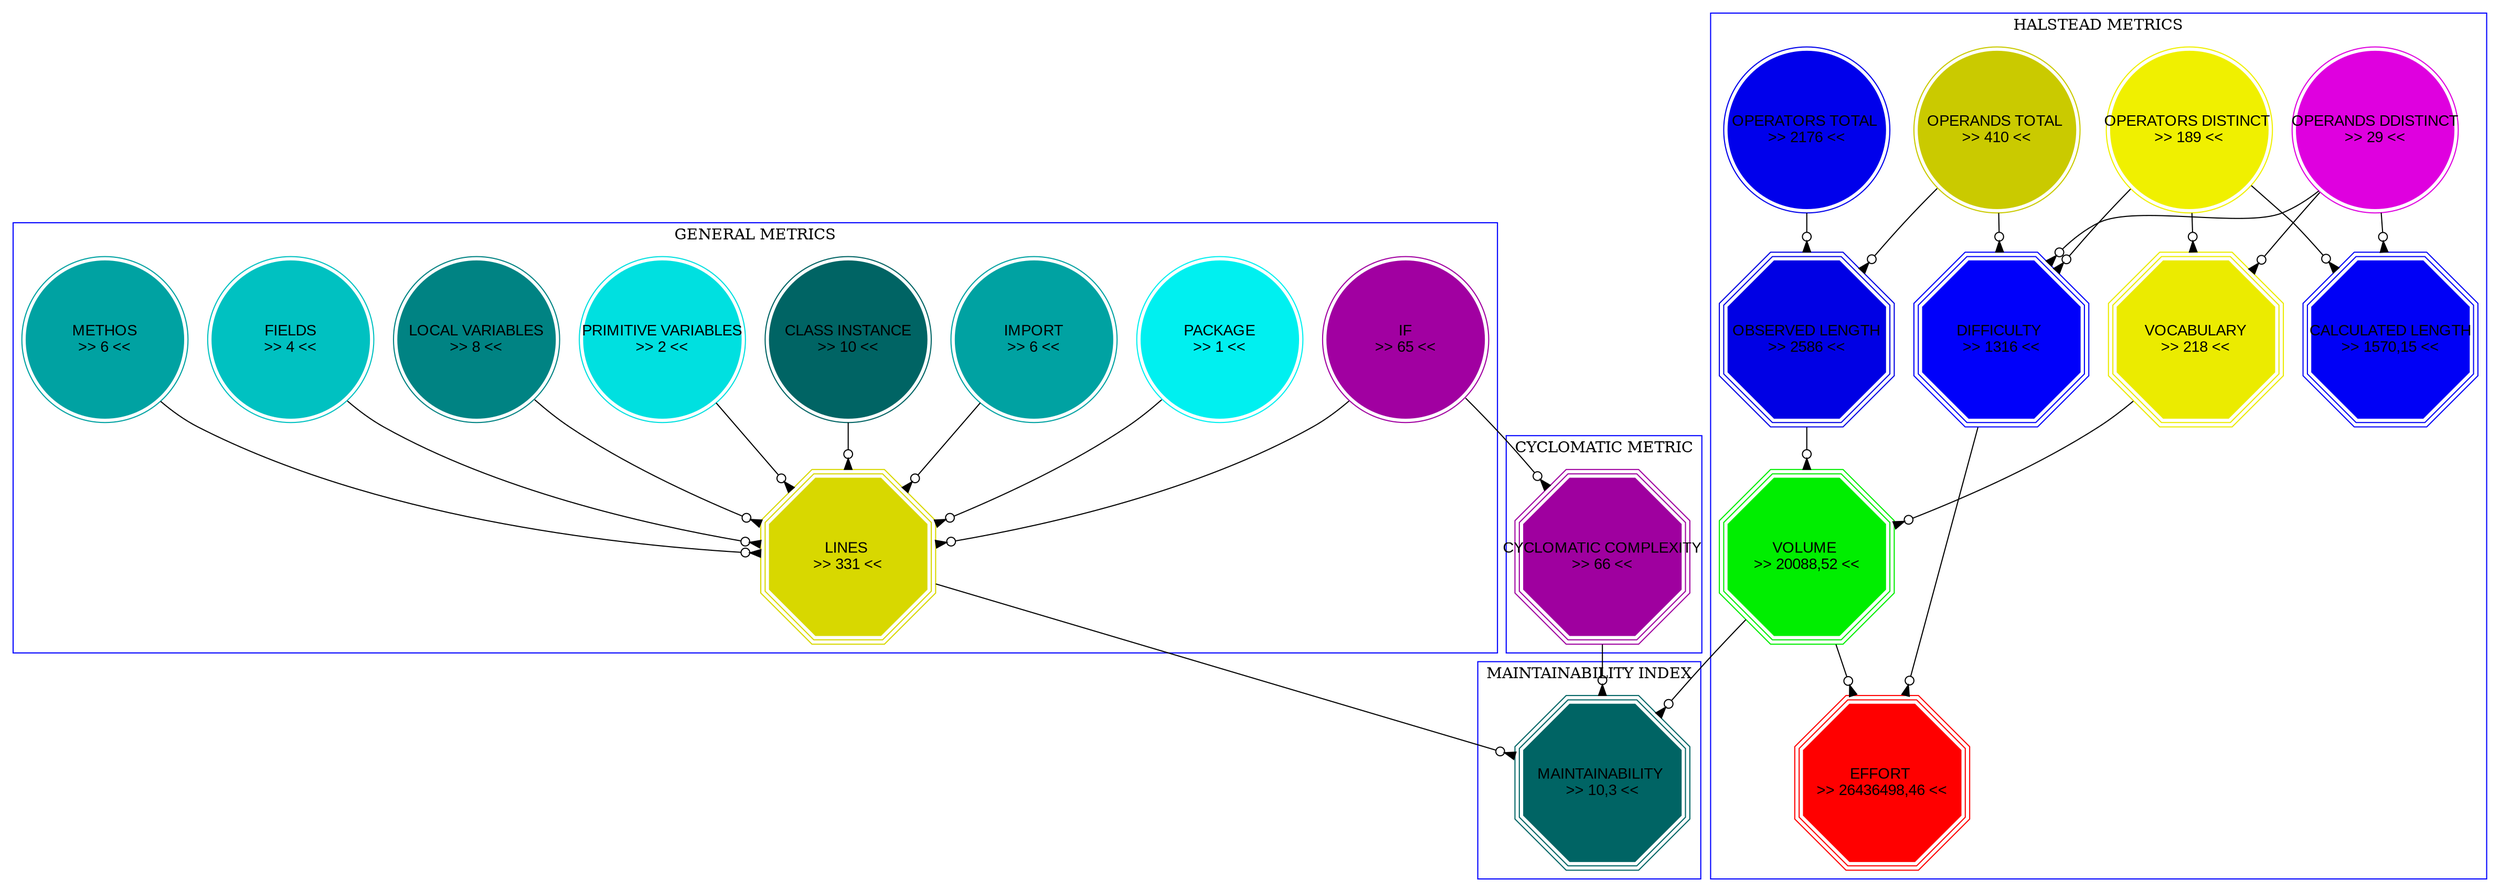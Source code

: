 digraph G {
	edge[ arrowhead= invodot]
	 node [fontcolor=black, fontname=arial, fixedsize=true, regular=true, height=2, style=filled]

	subgraph cluster0{
	label = "GENERAL METRICS";
	color = "blue";
	 Primitive_Variables [shape = circle,  peripheries=2, color="#00e0e0", label = "PRIMITIVE VARIABLES
>> 2 <<"];
	 Local_Variables [shape = circle,  peripheries=2, color="#008383", label = "LOCAL VARIABLES
>> 8 <<"];
	 Fields [shape = circle,  peripheries=2, color="#00c1c1", label = "FIELDS
>> 4 <<" ];
	 Methods [shape = circle,  peripheries=2, color="#00a2a2", label = "METHOS
>> 6 <<"];
	 Package [shape = circle,  peripheries=2, color="#00f0f0", label = "PACKAGE
>> 1 <<"];
	 Import [shape = circle,  peripheries=2, color="#00a2a2", label = "IMPORT
>> 6 <<"];
	 Class_Instance [shape = circle,  peripheries=2, color="#006464", label = "CLASS INSTANCE
>> 10 <<"];
	 If [shape = circle,  peripheries=2, color="#a100a1", label = "IF
>> 65 <<"];
	 Lines [shape = octagon,  peripheries=3, color="#d8d800", label = "LINES 
>> 331 <<"];

	 Methods -> Lines;
	 Package -> Lines;
	 Import -> Lines;
	 Local_Variables -> Lines;
	 Fields -> Lines;
	 Class_Instance -> Lines;
	 Primitive_Variables -> Lines;
	 If -> Lines
	}

	subgraph cluster1{
	label = "HALSTEAD METRICS";
	color = "blue";
	 Operators_Total [shape = circle,  peripheries=2, color="#0000eb", label = "OPERATORS TOTAL 
>> 2176 <<"];
	 Operands_Total [shape = circle,  peripheries=2, color="#caca00", label = "OPERANDS TOTAL 
>> 410 <<"];
	 Operators_Distinct [shape = circle,  peripheries=2, color="#f0f000", label = "OPERATORS DISTINCT 
>> 189 <<"];
	 Operands_Distinct [shape = circle,  peripheries=2, color="#df00df", label = "OPERANDS DDISTINCT
>> 29 <<"];
	 Calculated_Length [shape = octagon,  peripheries=3, color="#0000f6", label = "CALCULATED LENGTH
>> 1570,15 <<"];
	 Vocabulary [shape = octagon,  peripheries=3, color="#ebeb00", label = "VOCABULARY
>> 218 <<"];
	 Observed_Length [shape = octagon,  peripheries=3, color="#0000e4", label = "OBSERVED LENGTH
>> 2586 <<"];
	 Difficulty [shape = octagon,  peripheries=3, color="#0000fa", label = "DIFFICULTY 
>> 1316 <<"];
	 Volume [shape = octagon,  peripheries=3, color="#00ee00", label = "VOLUME 
>> 20088,52 <<"];
	 Effort [shape = octagon,  peripheries=3, color="#FF0000", label = "EFFORT 
>> 26436498,46 <<"];

	 Operators_Distinct -> Vocabulary;
	 Operands_Distinct -> Vocabulary;
	 Operators_Total -> Observed_Length;
	 Operands_Total -> Observed_Length;
	 Operators_Distinct -> Calculated_Length;
	 Operands_Distinct -> Calculated_Length;
	 Operators_Distinct-> Difficulty;
	 Operands_Total -> Difficulty;
	 Operands_Distinct -> Difficulty;
	 Vocabulary -> Volume;
	 Observed_Length -> Volume;
	 Volume -> Effort;
	 Difficulty -> Effort;
	}

	subgraph cluster2{
	label = "CYCLOMATIC METRIC";
	color = "blue";
	 Cyclomatic_Complexity [shape = octagon,  peripheries=3, color="#9f009f", label = "CYCLOMATIC COMPLEXITY
>> 66 <<"];

	 If -> Cyclomatic_Complexity;
	}
	subgraph cluster3{
	label = "MAINTAINABILITY INDEX";
	color = "blue";
	 Maintainability [shape = octagon,  peripheries=3, color="#006464", label = "MAINTAINABILITY 
>> 10,3 <<"];
	 Lines -> Maintainability;
	 Cyclomatic_Complexity -> Maintainability;
	 Volume -> Maintainability;
	}

}
